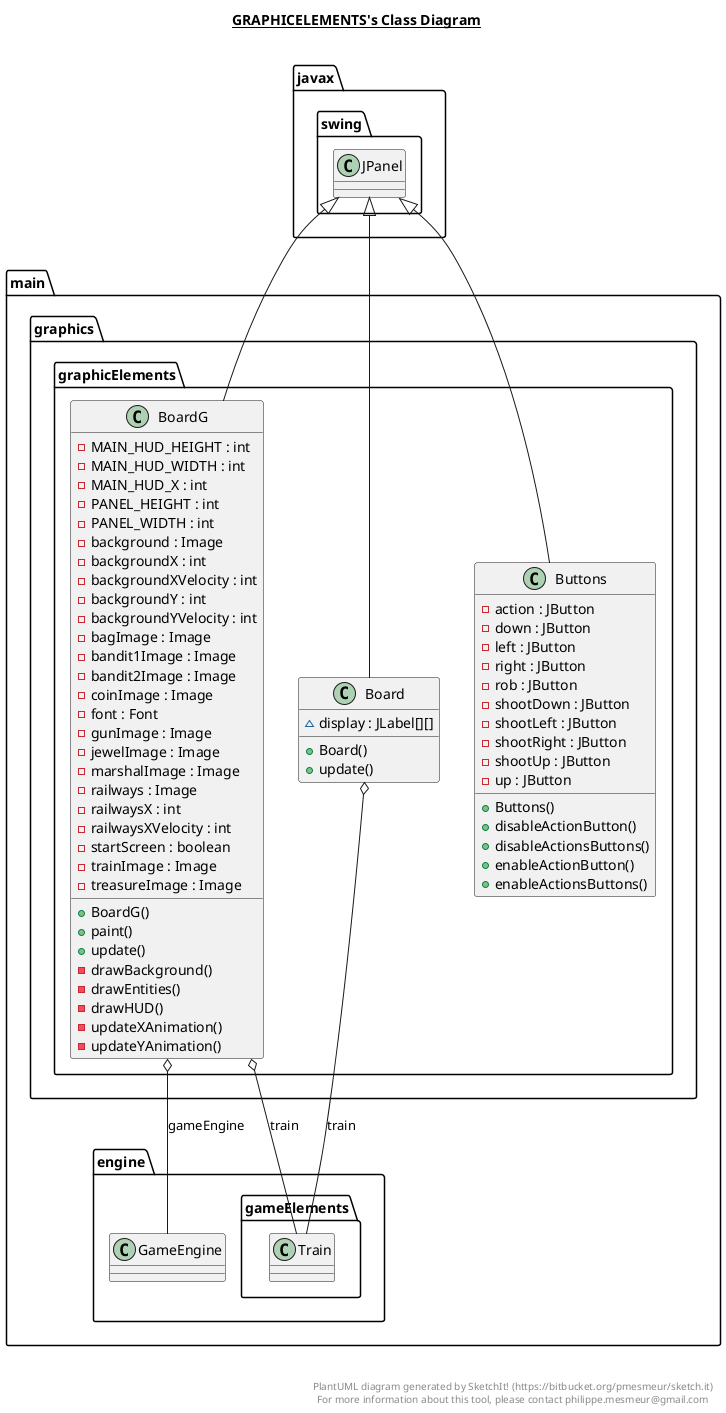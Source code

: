 @startuml

title __GRAPHICELEMENTS's Class Diagram__\n

  namespace main {
    namespace graphics {
      namespace graphicElements {
        class main.graphics.graphicElements.Board {
            ~ display : JLabel[][]
            + Board()
            + update()
        }
      }
    }
  }
  

  namespace main {
    namespace graphics {
      namespace graphicElements {
        class main.graphics.graphicElements.BoardG {
            - MAIN_HUD_HEIGHT : int
            - MAIN_HUD_WIDTH : int
            - MAIN_HUD_X : int
            - PANEL_HEIGHT : int
            - PANEL_WIDTH : int
            - background : Image
            - backgroundX : int
            - backgroundXVelocity : int
            - backgroundY : int
            - backgroundYVelocity : int
            - bagImage : Image
            - bandit1Image : Image
            - bandit2Image : Image
            - coinImage : Image
            - font : Font
            - gunImage : Image
            - jewelImage : Image
            - marshalImage : Image
            - railways : Image
            - railwaysX : int
            - railwaysXVelocity : int
            - startScreen : boolean
            - trainImage : Image
            - treasureImage : Image
            + BoardG()
            + paint()
            + update()
            - drawBackground()
            - drawEntities()
            - drawHUD()
            - updateXAnimation()
            - updateYAnimation()
        }
      }
    }
  }
  

  namespace main {
    namespace graphics {
      namespace graphicElements {
        class main.graphics.graphicElements.Buttons {
            - action : JButton
            - down : JButton
            - left : JButton
            - right : JButton
            - rob : JButton
            - shootDown : JButton
            - shootLeft : JButton
            - shootRight : JButton
            - shootUp : JButton
            - up : JButton
            + Buttons()
            + disableActionButton()
            + disableActionsButtons()
            + enableActionButton()
            + enableActionsButtons()
        }
      }
    }
  }
  

  main.graphics.graphicElements.Board -up-|> javax.swing.JPanel
  main.graphics.graphicElements.Board o-- main.engine.gameElements.Train : train
  main.graphics.graphicElements.BoardG -up-|> javax.swing.JPanel
  main.graphics.graphicElements.BoardG o-- main.engine.GameEngine : gameEngine
  main.graphics.graphicElements.BoardG o-- main.engine.gameElements.Train : train
  main.graphics.graphicElements.Buttons -up-|> javax.swing.JPanel


right footer


PlantUML diagram generated by SketchIt! (https://bitbucket.org/pmesmeur/sketch.it)
For more information about this tool, please contact philippe.mesmeur@gmail.com
endfooter

@enduml
